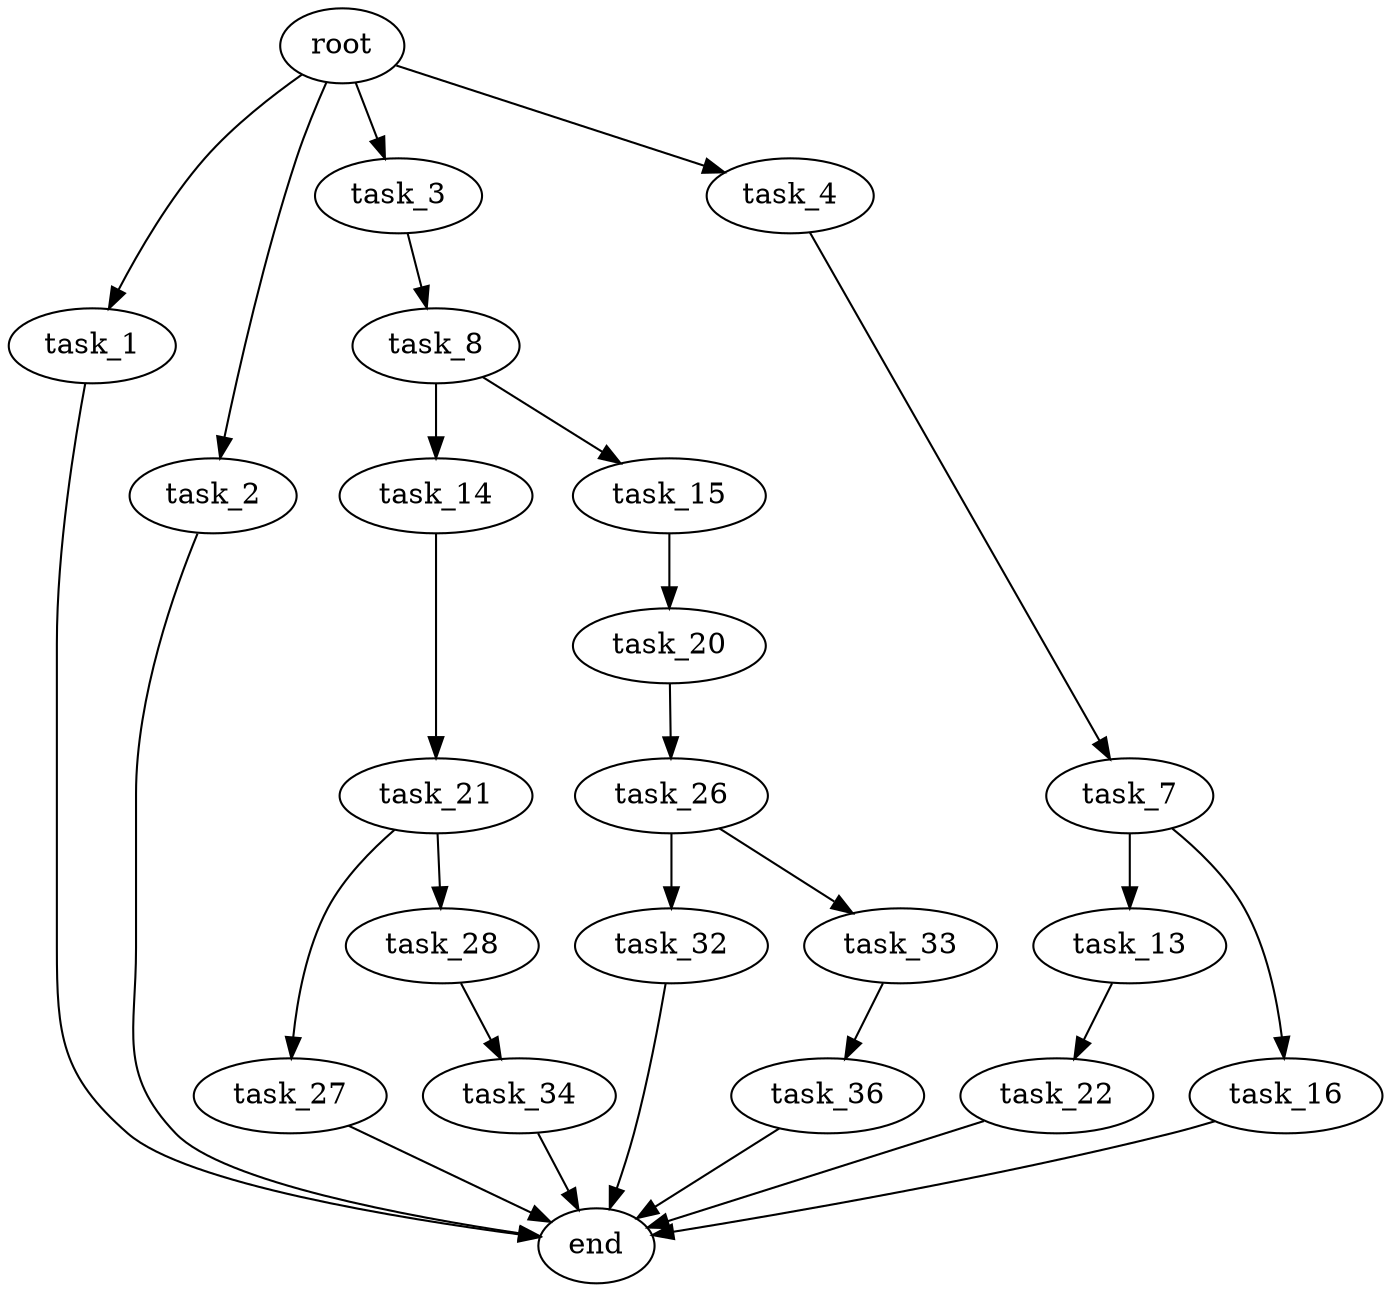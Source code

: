 digraph G {
  root [size="0.000000"];
  task_1 [size="10383226359.000000"];
  task_2 [size="1836246788.000000"];
  task_3 [size="134217728000.000000"];
  task_4 [size="48851654735.000000"];
  task_7 [size="212017502658.000000"];
  task_8 [size="4731977579.000000"];
  task_13 [size="368293445632.000000"];
  task_14 [size="134217728000.000000"];
  task_15 [size="35294884347.000000"];
  task_16 [size="549755813888.000000"];
  task_20 [size="776083030405.000000"];
  task_21 [size="145014066711.000000"];
  task_22 [size="549755813888.000000"];
  task_26 [size="154403953887.000000"];
  task_27 [size="46067448189.000000"];
  task_28 [size="26151355428.000000"];
  task_32 [size="2083517589.000000"];
  task_33 [size="3130110962.000000"];
  task_34 [size="609735927.000000"];
  task_36 [size="634249551842.000000"];
  end [size="0.000000"];

  root -> task_1 [size="1.000000"];
  root -> task_2 [size="1.000000"];
  root -> task_3 [size="1.000000"];
  root -> task_4 [size="1.000000"];
  task_1 -> end [size="1.000000"];
  task_2 -> end [size="1.000000"];
  task_3 -> task_8 [size="209715200.000000"];
  task_4 -> task_7 [size="75497472.000000"];
  task_7 -> task_13 [size="209715200.000000"];
  task_7 -> task_16 [size="209715200.000000"];
  task_8 -> task_14 [size="134217728.000000"];
  task_8 -> task_15 [size="134217728.000000"];
  task_13 -> task_22 [size="411041792.000000"];
  task_14 -> task_21 [size="209715200.000000"];
  task_15 -> task_20 [size="134217728.000000"];
  task_16 -> end [size="1.000000"];
  task_20 -> task_26 [size="679477248.000000"];
  task_21 -> task_27 [size="209715200.000000"];
  task_21 -> task_28 [size="209715200.000000"];
  task_22 -> end [size="1.000000"];
  task_26 -> task_32 [size="134217728.000000"];
  task_26 -> task_33 [size="134217728.000000"];
  task_27 -> end [size="1.000000"];
  task_28 -> task_34 [size="33554432.000000"];
  task_32 -> end [size="1.000000"];
  task_33 -> task_36 [size="75497472.000000"];
  task_34 -> end [size="1.000000"];
  task_36 -> end [size="1.000000"];
}

